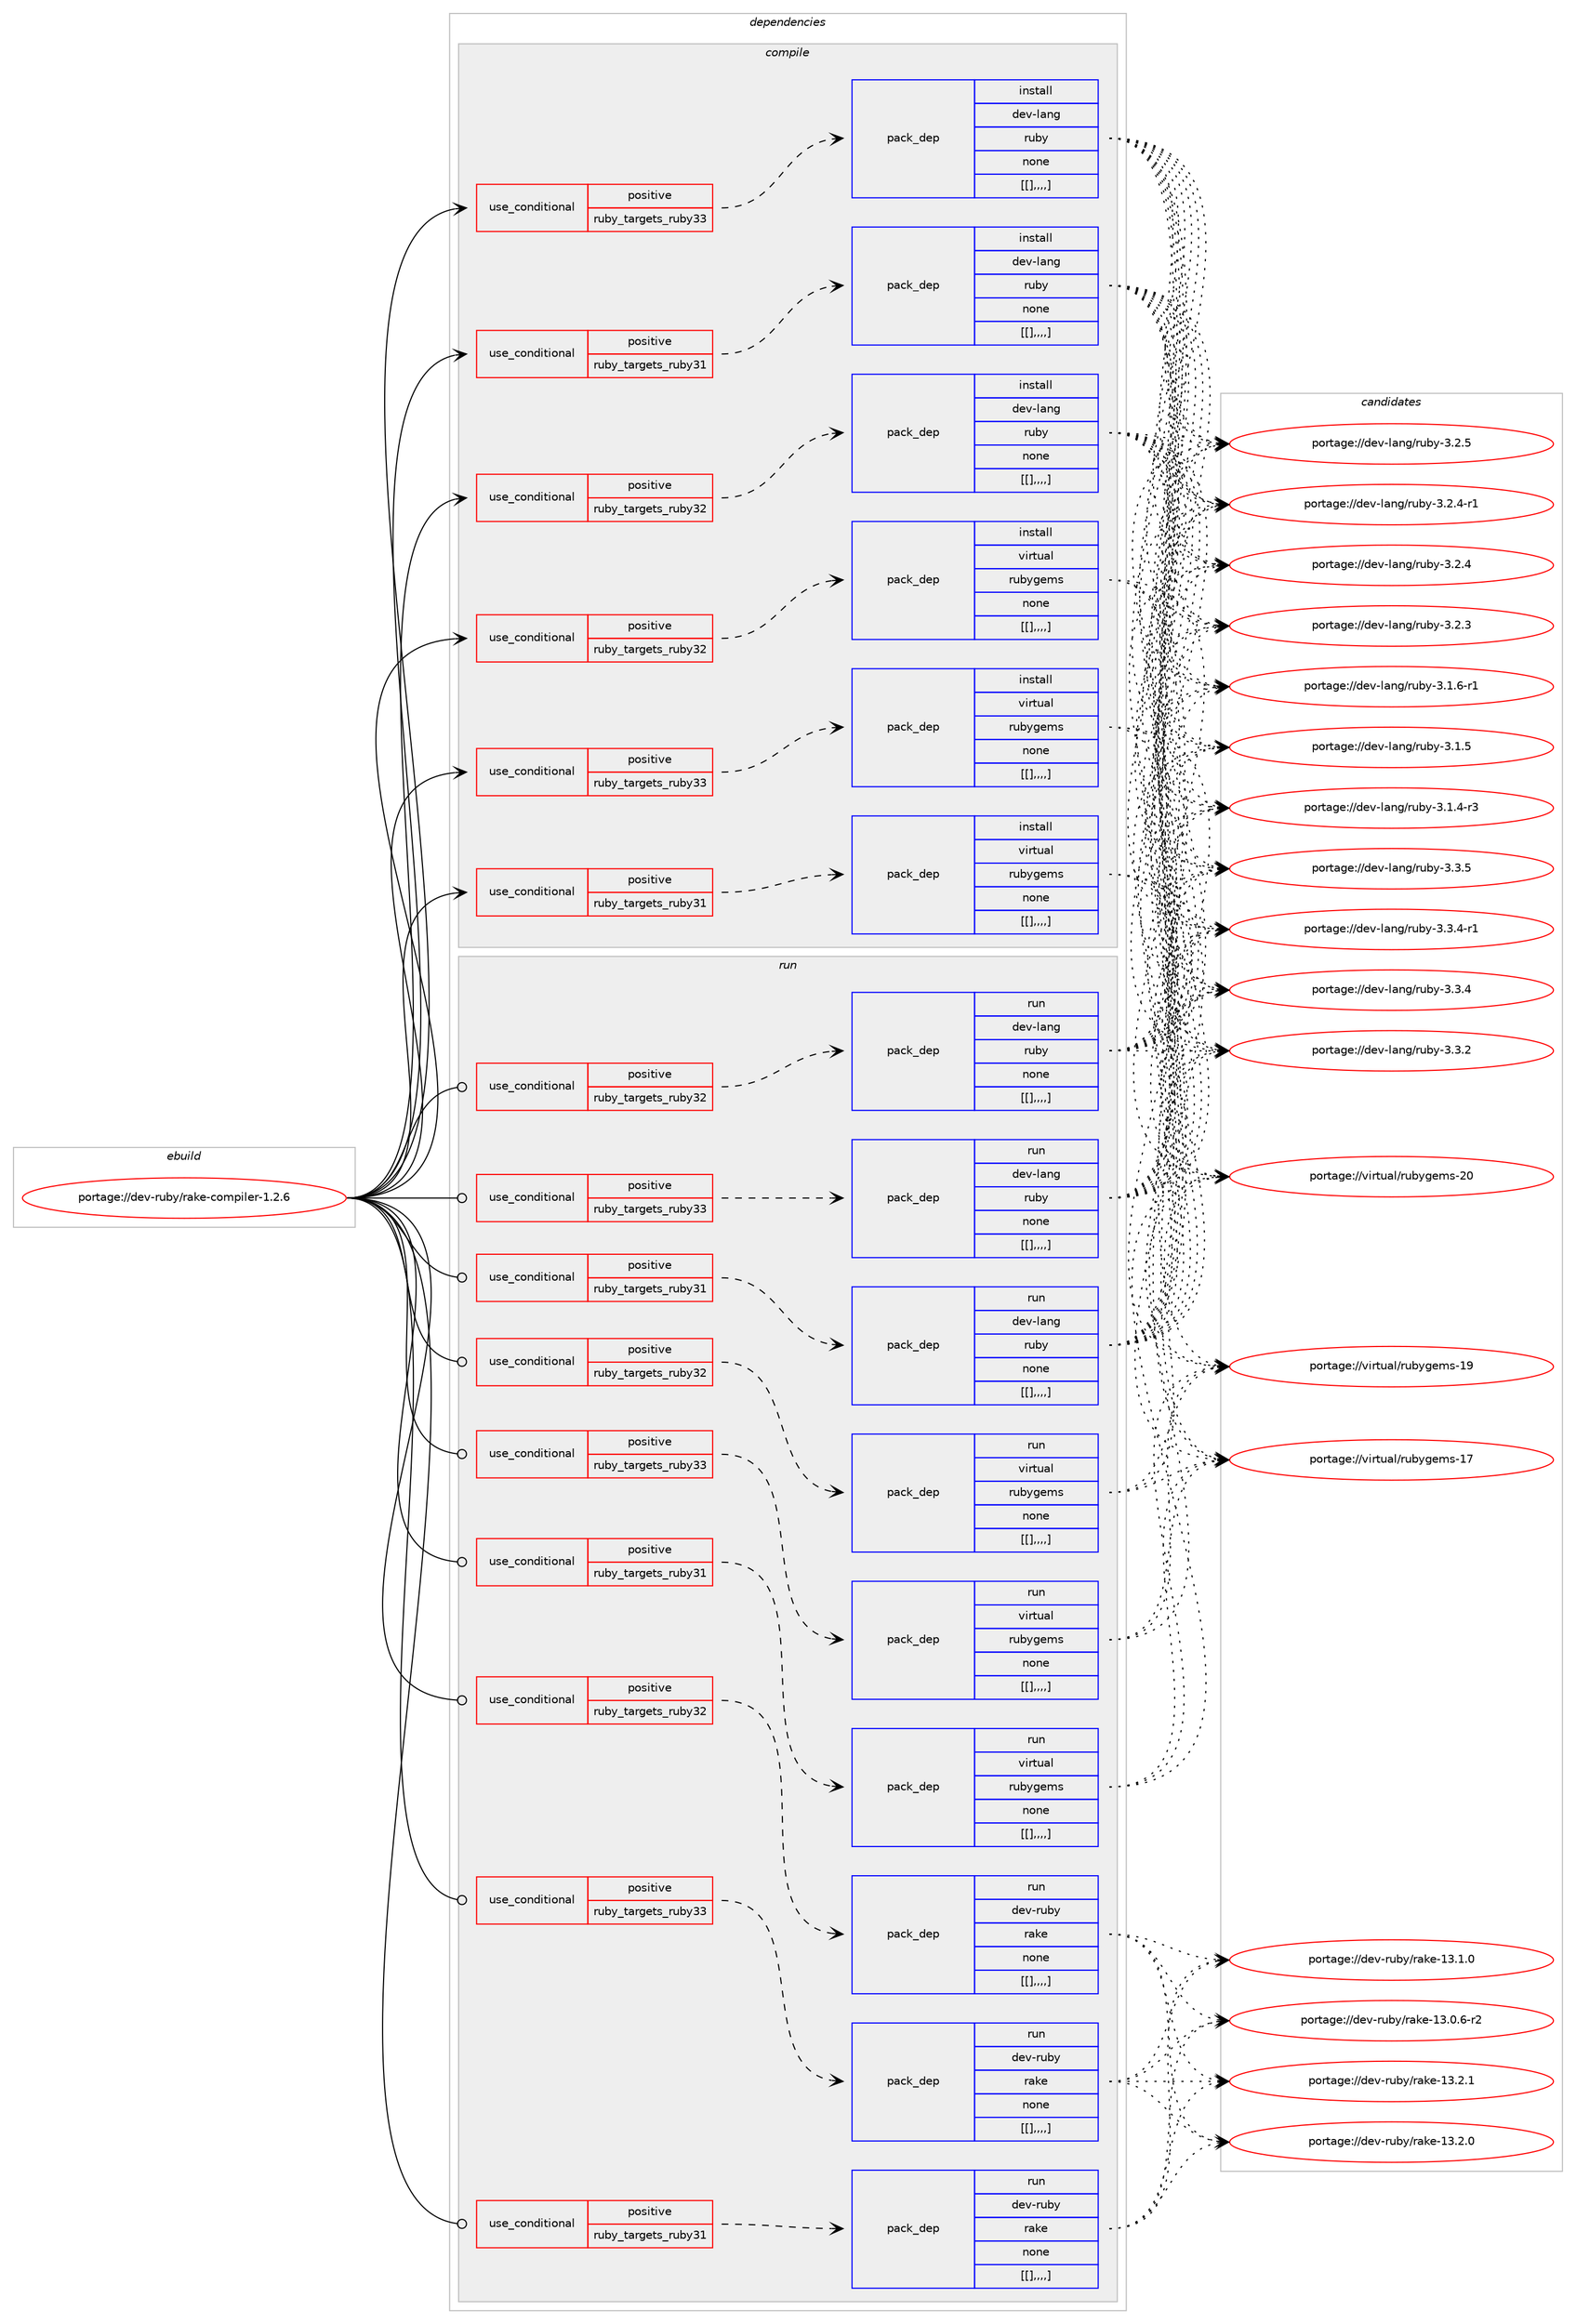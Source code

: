digraph prolog {

# *************
# Graph options
# *************

newrank=true;
concentrate=true;
compound=true;
graph [rankdir=LR,fontname=Helvetica,fontsize=10,ranksep=1.5];#, ranksep=2.5, nodesep=0.2];
edge  [arrowhead=vee];
node  [fontname=Helvetica,fontsize=10];

# **********
# The ebuild
# **********

subgraph cluster_leftcol {
color=gray;
label=<<i>ebuild</i>>;
id [label="portage://dev-ruby/rake-compiler-1.2.6", color=red, width=4, href="../dev-ruby/rake-compiler-1.2.6.svg"];
}

# ****************
# The dependencies
# ****************

subgraph cluster_midcol {
color=gray;
label=<<i>dependencies</i>>;
subgraph cluster_compile {
fillcolor="#eeeeee";
style=filled;
label=<<i>compile</i>>;
subgraph cond55195 {
dependency200147 [label=<<TABLE BORDER="0" CELLBORDER="1" CELLSPACING="0" CELLPADDING="4"><TR><TD ROWSPAN="3" CELLPADDING="10">use_conditional</TD></TR><TR><TD>positive</TD></TR><TR><TD>ruby_targets_ruby31</TD></TR></TABLE>>, shape=none, color=red];
subgraph pack143607 {
dependency200148 [label=<<TABLE BORDER="0" CELLBORDER="1" CELLSPACING="0" CELLPADDING="4" WIDTH="220"><TR><TD ROWSPAN="6" CELLPADDING="30">pack_dep</TD></TR><TR><TD WIDTH="110">install</TD></TR><TR><TD>dev-lang</TD></TR><TR><TD>ruby</TD></TR><TR><TD>none</TD></TR><TR><TD>[[],,,,]</TD></TR></TABLE>>, shape=none, color=blue];
}
dependency200147:e -> dependency200148:w [weight=20,style="dashed",arrowhead="vee"];
}
id:e -> dependency200147:w [weight=20,style="solid",arrowhead="vee"];
subgraph cond55196 {
dependency200149 [label=<<TABLE BORDER="0" CELLBORDER="1" CELLSPACING="0" CELLPADDING="4"><TR><TD ROWSPAN="3" CELLPADDING="10">use_conditional</TD></TR><TR><TD>positive</TD></TR><TR><TD>ruby_targets_ruby31</TD></TR></TABLE>>, shape=none, color=red];
subgraph pack143608 {
dependency200150 [label=<<TABLE BORDER="0" CELLBORDER="1" CELLSPACING="0" CELLPADDING="4" WIDTH="220"><TR><TD ROWSPAN="6" CELLPADDING="30">pack_dep</TD></TR><TR><TD WIDTH="110">install</TD></TR><TR><TD>virtual</TD></TR><TR><TD>rubygems</TD></TR><TR><TD>none</TD></TR><TR><TD>[[],,,,]</TD></TR></TABLE>>, shape=none, color=blue];
}
dependency200149:e -> dependency200150:w [weight=20,style="dashed",arrowhead="vee"];
}
id:e -> dependency200149:w [weight=20,style="solid",arrowhead="vee"];
subgraph cond55197 {
dependency200151 [label=<<TABLE BORDER="0" CELLBORDER="1" CELLSPACING="0" CELLPADDING="4"><TR><TD ROWSPAN="3" CELLPADDING="10">use_conditional</TD></TR><TR><TD>positive</TD></TR><TR><TD>ruby_targets_ruby32</TD></TR></TABLE>>, shape=none, color=red];
subgraph pack143609 {
dependency200152 [label=<<TABLE BORDER="0" CELLBORDER="1" CELLSPACING="0" CELLPADDING="4" WIDTH="220"><TR><TD ROWSPAN="6" CELLPADDING="30">pack_dep</TD></TR><TR><TD WIDTH="110">install</TD></TR><TR><TD>dev-lang</TD></TR><TR><TD>ruby</TD></TR><TR><TD>none</TD></TR><TR><TD>[[],,,,]</TD></TR></TABLE>>, shape=none, color=blue];
}
dependency200151:e -> dependency200152:w [weight=20,style="dashed",arrowhead="vee"];
}
id:e -> dependency200151:w [weight=20,style="solid",arrowhead="vee"];
subgraph cond55198 {
dependency200153 [label=<<TABLE BORDER="0" CELLBORDER="1" CELLSPACING="0" CELLPADDING="4"><TR><TD ROWSPAN="3" CELLPADDING="10">use_conditional</TD></TR><TR><TD>positive</TD></TR><TR><TD>ruby_targets_ruby32</TD></TR></TABLE>>, shape=none, color=red];
subgraph pack143610 {
dependency200154 [label=<<TABLE BORDER="0" CELLBORDER="1" CELLSPACING="0" CELLPADDING="4" WIDTH="220"><TR><TD ROWSPAN="6" CELLPADDING="30">pack_dep</TD></TR><TR><TD WIDTH="110">install</TD></TR><TR><TD>virtual</TD></TR><TR><TD>rubygems</TD></TR><TR><TD>none</TD></TR><TR><TD>[[],,,,]</TD></TR></TABLE>>, shape=none, color=blue];
}
dependency200153:e -> dependency200154:w [weight=20,style="dashed",arrowhead="vee"];
}
id:e -> dependency200153:w [weight=20,style="solid",arrowhead="vee"];
subgraph cond55199 {
dependency200155 [label=<<TABLE BORDER="0" CELLBORDER="1" CELLSPACING="0" CELLPADDING="4"><TR><TD ROWSPAN="3" CELLPADDING="10">use_conditional</TD></TR><TR><TD>positive</TD></TR><TR><TD>ruby_targets_ruby33</TD></TR></TABLE>>, shape=none, color=red];
subgraph pack143611 {
dependency200156 [label=<<TABLE BORDER="0" CELLBORDER="1" CELLSPACING="0" CELLPADDING="4" WIDTH="220"><TR><TD ROWSPAN="6" CELLPADDING="30">pack_dep</TD></TR><TR><TD WIDTH="110">install</TD></TR><TR><TD>dev-lang</TD></TR><TR><TD>ruby</TD></TR><TR><TD>none</TD></TR><TR><TD>[[],,,,]</TD></TR></TABLE>>, shape=none, color=blue];
}
dependency200155:e -> dependency200156:w [weight=20,style="dashed",arrowhead="vee"];
}
id:e -> dependency200155:w [weight=20,style="solid",arrowhead="vee"];
subgraph cond55200 {
dependency200157 [label=<<TABLE BORDER="0" CELLBORDER="1" CELLSPACING="0" CELLPADDING="4"><TR><TD ROWSPAN="3" CELLPADDING="10">use_conditional</TD></TR><TR><TD>positive</TD></TR><TR><TD>ruby_targets_ruby33</TD></TR></TABLE>>, shape=none, color=red];
subgraph pack143612 {
dependency200158 [label=<<TABLE BORDER="0" CELLBORDER="1" CELLSPACING="0" CELLPADDING="4" WIDTH="220"><TR><TD ROWSPAN="6" CELLPADDING="30">pack_dep</TD></TR><TR><TD WIDTH="110">install</TD></TR><TR><TD>virtual</TD></TR><TR><TD>rubygems</TD></TR><TR><TD>none</TD></TR><TR><TD>[[],,,,]</TD></TR></TABLE>>, shape=none, color=blue];
}
dependency200157:e -> dependency200158:w [weight=20,style="dashed",arrowhead="vee"];
}
id:e -> dependency200157:w [weight=20,style="solid",arrowhead="vee"];
}
subgraph cluster_compileandrun {
fillcolor="#eeeeee";
style=filled;
label=<<i>compile and run</i>>;
}
subgraph cluster_run {
fillcolor="#eeeeee";
style=filled;
label=<<i>run</i>>;
subgraph cond55201 {
dependency200159 [label=<<TABLE BORDER="0" CELLBORDER="1" CELLSPACING="0" CELLPADDING="4"><TR><TD ROWSPAN="3" CELLPADDING="10">use_conditional</TD></TR><TR><TD>positive</TD></TR><TR><TD>ruby_targets_ruby31</TD></TR></TABLE>>, shape=none, color=red];
subgraph pack143613 {
dependency200160 [label=<<TABLE BORDER="0" CELLBORDER="1" CELLSPACING="0" CELLPADDING="4" WIDTH="220"><TR><TD ROWSPAN="6" CELLPADDING="30">pack_dep</TD></TR><TR><TD WIDTH="110">run</TD></TR><TR><TD>dev-lang</TD></TR><TR><TD>ruby</TD></TR><TR><TD>none</TD></TR><TR><TD>[[],,,,]</TD></TR></TABLE>>, shape=none, color=blue];
}
dependency200159:e -> dependency200160:w [weight=20,style="dashed",arrowhead="vee"];
}
id:e -> dependency200159:w [weight=20,style="solid",arrowhead="odot"];
subgraph cond55202 {
dependency200161 [label=<<TABLE BORDER="0" CELLBORDER="1" CELLSPACING="0" CELLPADDING="4"><TR><TD ROWSPAN="3" CELLPADDING="10">use_conditional</TD></TR><TR><TD>positive</TD></TR><TR><TD>ruby_targets_ruby31</TD></TR></TABLE>>, shape=none, color=red];
subgraph pack143614 {
dependency200162 [label=<<TABLE BORDER="0" CELLBORDER="1" CELLSPACING="0" CELLPADDING="4" WIDTH="220"><TR><TD ROWSPAN="6" CELLPADDING="30">pack_dep</TD></TR><TR><TD WIDTH="110">run</TD></TR><TR><TD>dev-ruby</TD></TR><TR><TD>rake</TD></TR><TR><TD>none</TD></TR><TR><TD>[[],,,,]</TD></TR></TABLE>>, shape=none, color=blue];
}
dependency200161:e -> dependency200162:w [weight=20,style="dashed",arrowhead="vee"];
}
id:e -> dependency200161:w [weight=20,style="solid",arrowhead="odot"];
subgraph cond55203 {
dependency200163 [label=<<TABLE BORDER="0" CELLBORDER="1" CELLSPACING="0" CELLPADDING="4"><TR><TD ROWSPAN="3" CELLPADDING="10">use_conditional</TD></TR><TR><TD>positive</TD></TR><TR><TD>ruby_targets_ruby31</TD></TR></TABLE>>, shape=none, color=red];
subgraph pack143615 {
dependency200164 [label=<<TABLE BORDER="0" CELLBORDER="1" CELLSPACING="0" CELLPADDING="4" WIDTH="220"><TR><TD ROWSPAN="6" CELLPADDING="30">pack_dep</TD></TR><TR><TD WIDTH="110">run</TD></TR><TR><TD>virtual</TD></TR><TR><TD>rubygems</TD></TR><TR><TD>none</TD></TR><TR><TD>[[],,,,]</TD></TR></TABLE>>, shape=none, color=blue];
}
dependency200163:e -> dependency200164:w [weight=20,style="dashed",arrowhead="vee"];
}
id:e -> dependency200163:w [weight=20,style="solid",arrowhead="odot"];
subgraph cond55204 {
dependency200165 [label=<<TABLE BORDER="0" CELLBORDER="1" CELLSPACING="0" CELLPADDING="4"><TR><TD ROWSPAN="3" CELLPADDING="10">use_conditional</TD></TR><TR><TD>positive</TD></TR><TR><TD>ruby_targets_ruby32</TD></TR></TABLE>>, shape=none, color=red];
subgraph pack143616 {
dependency200166 [label=<<TABLE BORDER="0" CELLBORDER="1" CELLSPACING="0" CELLPADDING="4" WIDTH="220"><TR><TD ROWSPAN="6" CELLPADDING="30">pack_dep</TD></TR><TR><TD WIDTH="110">run</TD></TR><TR><TD>dev-lang</TD></TR><TR><TD>ruby</TD></TR><TR><TD>none</TD></TR><TR><TD>[[],,,,]</TD></TR></TABLE>>, shape=none, color=blue];
}
dependency200165:e -> dependency200166:w [weight=20,style="dashed",arrowhead="vee"];
}
id:e -> dependency200165:w [weight=20,style="solid",arrowhead="odot"];
subgraph cond55205 {
dependency200167 [label=<<TABLE BORDER="0" CELLBORDER="1" CELLSPACING="0" CELLPADDING="4"><TR><TD ROWSPAN="3" CELLPADDING="10">use_conditional</TD></TR><TR><TD>positive</TD></TR><TR><TD>ruby_targets_ruby32</TD></TR></TABLE>>, shape=none, color=red];
subgraph pack143617 {
dependency200168 [label=<<TABLE BORDER="0" CELLBORDER="1" CELLSPACING="0" CELLPADDING="4" WIDTH="220"><TR><TD ROWSPAN="6" CELLPADDING="30">pack_dep</TD></TR><TR><TD WIDTH="110">run</TD></TR><TR><TD>dev-ruby</TD></TR><TR><TD>rake</TD></TR><TR><TD>none</TD></TR><TR><TD>[[],,,,]</TD></TR></TABLE>>, shape=none, color=blue];
}
dependency200167:e -> dependency200168:w [weight=20,style="dashed",arrowhead="vee"];
}
id:e -> dependency200167:w [weight=20,style="solid",arrowhead="odot"];
subgraph cond55206 {
dependency200169 [label=<<TABLE BORDER="0" CELLBORDER="1" CELLSPACING="0" CELLPADDING="4"><TR><TD ROWSPAN="3" CELLPADDING="10">use_conditional</TD></TR><TR><TD>positive</TD></TR><TR><TD>ruby_targets_ruby32</TD></TR></TABLE>>, shape=none, color=red];
subgraph pack143618 {
dependency200170 [label=<<TABLE BORDER="0" CELLBORDER="1" CELLSPACING="0" CELLPADDING="4" WIDTH="220"><TR><TD ROWSPAN="6" CELLPADDING="30">pack_dep</TD></TR><TR><TD WIDTH="110">run</TD></TR><TR><TD>virtual</TD></TR><TR><TD>rubygems</TD></TR><TR><TD>none</TD></TR><TR><TD>[[],,,,]</TD></TR></TABLE>>, shape=none, color=blue];
}
dependency200169:e -> dependency200170:w [weight=20,style="dashed",arrowhead="vee"];
}
id:e -> dependency200169:w [weight=20,style="solid",arrowhead="odot"];
subgraph cond55207 {
dependency200171 [label=<<TABLE BORDER="0" CELLBORDER="1" CELLSPACING="0" CELLPADDING="4"><TR><TD ROWSPAN="3" CELLPADDING="10">use_conditional</TD></TR><TR><TD>positive</TD></TR><TR><TD>ruby_targets_ruby33</TD></TR></TABLE>>, shape=none, color=red];
subgraph pack143619 {
dependency200172 [label=<<TABLE BORDER="0" CELLBORDER="1" CELLSPACING="0" CELLPADDING="4" WIDTH="220"><TR><TD ROWSPAN="6" CELLPADDING="30">pack_dep</TD></TR><TR><TD WIDTH="110">run</TD></TR><TR><TD>dev-lang</TD></TR><TR><TD>ruby</TD></TR><TR><TD>none</TD></TR><TR><TD>[[],,,,]</TD></TR></TABLE>>, shape=none, color=blue];
}
dependency200171:e -> dependency200172:w [weight=20,style="dashed",arrowhead="vee"];
}
id:e -> dependency200171:w [weight=20,style="solid",arrowhead="odot"];
subgraph cond55208 {
dependency200173 [label=<<TABLE BORDER="0" CELLBORDER="1" CELLSPACING="0" CELLPADDING="4"><TR><TD ROWSPAN="3" CELLPADDING="10">use_conditional</TD></TR><TR><TD>positive</TD></TR><TR><TD>ruby_targets_ruby33</TD></TR></TABLE>>, shape=none, color=red];
subgraph pack143620 {
dependency200174 [label=<<TABLE BORDER="0" CELLBORDER="1" CELLSPACING="0" CELLPADDING="4" WIDTH="220"><TR><TD ROWSPAN="6" CELLPADDING="30">pack_dep</TD></TR><TR><TD WIDTH="110">run</TD></TR><TR><TD>dev-ruby</TD></TR><TR><TD>rake</TD></TR><TR><TD>none</TD></TR><TR><TD>[[],,,,]</TD></TR></TABLE>>, shape=none, color=blue];
}
dependency200173:e -> dependency200174:w [weight=20,style="dashed",arrowhead="vee"];
}
id:e -> dependency200173:w [weight=20,style="solid",arrowhead="odot"];
subgraph cond55209 {
dependency200175 [label=<<TABLE BORDER="0" CELLBORDER="1" CELLSPACING="0" CELLPADDING="4"><TR><TD ROWSPAN="3" CELLPADDING="10">use_conditional</TD></TR><TR><TD>positive</TD></TR><TR><TD>ruby_targets_ruby33</TD></TR></TABLE>>, shape=none, color=red];
subgraph pack143621 {
dependency200176 [label=<<TABLE BORDER="0" CELLBORDER="1" CELLSPACING="0" CELLPADDING="4" WIDTH="220"><TR><TD ROWSPAN="6" CELLPADDING="30">pack_dep</TD></TR><TR><TD WIDTH="110">run</TD></TR><TR><TD>virtual</TD></TR><TR><TD>rubygems</TD></TR><TR><TD>none</TD></TR><TR><TD>[[],,,,]</TD></TR></TABLE>>, shape=none, color=blue];
}
dependency200175:e -> dependency200176:w [weight=20,style="dashed",arrowhead="vee"];
}
id:e -> dependency200175:w [weight=20,style="solid",arrowhead="odot"];
}
}

# **************
# The candidates
# **************

subgraph cluster_choices {
rank=same;
color=gray;
label=<<i>candidates</i>>;

subgraph choice143607 {
color=black;
nodesep=1;
choice10010111845108971101034711411798121455146514653 [label="portage://dev-lang/ruby-3.3.5", color=red, width=4,href="../dev-lang/ruby-3.3.5.svg"];
choice100101118451089711010347114117981214551465146524511449 [label="portage://dev-lang/ruby-3.3.4-r1", color=red, width=4,href="../dev-lang/ruby-3.3.4-r1.svg"];
choice10010111845108971101034711411798121455146514652 [label="portage://dev-lang/ruby-3.3.4", color=red, width=4,href="../dev-lang/ruby-3.3.4.svg"];
choice10010111845108971101034711411798121455146514650 [label="portage://dev-lang/ruby-3.3.2", color=red, width=4,href="../dev-lang/ruby-3.3.2.svg"];
choice10010111845108971101034711411798121455146504653 [label="portage://dev-lang/ruby-3.2.5", color=red, width=4,href="../dev-lang/ruby-3.2.5.svg"];
choice100101118451089711010347114117981214551465046524511449 [label="portage://dev-lang/ruby-3.2.4-r1", color=red, width=4,href="../dev-lang/ruby-3.2.4-r1.svg"];
choice10010111845108971101034711411798121455146504652 [label="portage://dev-lang/ruby-3.2.4", color=red, width=4,href="../dev-lang/ruby-3.2.4.svg"];
choice10010111845108971101034711411798121455146504651 [label="portage://dev-lang/ruby-3.2.3", color=red, width=4,href="../dev-lang/ruby-3.2.3.svg"];
choice100101118451089711010347114117981214551464946544511449 [label="portage://dev-lang/ruby-3.1.6-r1", color=red, width=4,href="../dev-lang/ruby-3.1.6-r1.svg"];
choice10010111845108971101034711411798121455146494653 [label="portage://dev-lang/ruby-3.1.5", color=red, width=4,href="../dev-lang/ruby-3.1.5.svg"];
choice100101118451089711010347114117981214551464946524511451 [label="portage://dev-lang/ruby-3.1.4-r3", color=red, width=4,href="../dev-lang/ruby-3.1.4-r3.svg"];
dependency200148:e -> choice10010111845108971101034711411798121455146514653:w [style=dotted,weight="100"];
dependency200148:e -> choice100101118451089711010347114117981214551465146524511449:w [style=dotted,weight="100"];
dependency200148:e -> choice10010111845108971101034711411798121455146514652:w [style=dotted,weight="100"];
dependency200148:e -> choice10010111845108971101034711411798121455146514650:w [style=dotted,weight="100"];
dependency200148:e -> choice10010111845108971101034711411798121455146504653:w [style=dotted,weight="100"];
dependency200148:e -> choice100101118451089711010347114117981214551465046524511449:w [style=dotted,weight="100"];
dependency200148:e -> choice10010111845108971101034711411798121455146504652:w [style=dotted,weight="100"];
dependency200148:e -> choice10010111845108971101034711411798121455146504651:w [style=dotted,weight="100"];
dependency200148:e -> choice100101118451089711010347114117981214551464946544511449:w [style=dotted,weight="100"];
dependency200148:e -> choice10010111845108971101034711411798121455146494653:w [style=dotted,weight="100"];
dependency200148:e -> choice100101118451089711010347114117981214551464946524511451:w [style=dotted,weight="100"];
}
subgraph choice143608 {
color=black;
nodesep=1;
choice118105114116117971084711411798121103101109115455048 [label="portage://virtual/rubygems-20", color=red, width=4,href="../virtual/rubygems-20.svg"];
choice118105114116117971084711411798121103101109115454957 [label="portage://virtual/rubygems-19", color=red, width=4,href="../virtual/rubygems-19.svg"];
choice118105114116117971084711411798121103101109115454955 [label="portage://virtual/rubygems-17", color=red, width=4,href="../virtual/rubygems-17.svg"];
dependency200150:e -> choice118105114116117971084711411798121103101109115455048:w [style=dotted,weight="100"];
dependency200150:e -> choice118105114116117971084711411798121103101109115454957:w [style=dotted,weight="100"];
dependency200150:e -> choice118105114116117971084711411798121103101109115454955:w [style=dotted,weight="100"];
}
subgraph choice143609 {
color=black;
nodesep=1;
choice10010111845108971101034711411798121455146514653 [label="portage://dev-lang/ruby-3.3.5", color=red, width=4,href="../dev-lang/ruby-3.3.5.svg"];
choice100101118451089711010347114117981214551465146524511449 [label="portage://dev-lang/ruby-3.3.4-r1", color=red, width=4,href="../dev-lang/ruby-3.3.4-r1.svg"];
choice10010111845108971101034711411798121455146514652 [label="portage://dev-lang/ruby-3.3.4", color=red, width=4,href="../dev-lang/ruby-3.3.4.svg"];
choice10010111845108971101034711411798121455146514650 [label="portage://dev-lang/ruby-3.3.2", color=red, width=4,href="../dev-lang/ruby-3.3.2.svg"];
choice10010111845108971101034711411798121455146504653 [label="portage://dev-lang/ruby-3.2.5", color=red, width=4,href="../dev-lang/ruby-3.2.5.svg"];
choice100101118451089711010347114117981214551465046524511449 [label="portage://dev-lang/ruby-3.2.4-r1", color=red, width=4,href="../dev-lang/ruby-3.2.4-r1.svg"];
choice10010111845108971101034711411798121455146504652 [label="portage://dev-lang/ruby-3.2.4", color=red, width=4,href="../dev-lang/ruby-3.2.4.svg"];
choice10010111845108971101034711411798121455146504651 [label="portage://dev-lang/ruby-3.2.3", color=red, width=4,href="../dev-lang/ruby-3.2.3.svg"];
choice100101118451089711010347114117981214551464946544511449 [label="portage://dev-lang/ruby-3.1.6-r1", color=red, width=4,href="../dev-lang/ruby-3.1.6-r1.svg"];
choice10010111845108971101034711411798121455146494653 [label="portage://dev-lang/ruby-3.1.5", color=red, width=4,href="../dev-lang/ruby-3.1.5.svg"];
choice100101118451089711010347114117981214551464946524511451 [label="portage://dev-lang/ruby-3.1.4-r3", color=red, width=4,href="../dev-lang/ruby-3.1.4-r3.svg"];
dependency200152:e -> choice10010111845108971101034711411798121455146514653:w [style=dotted,weight="100"];
dependency200152:e -> choice100101118451089711010347114117981214551465146524511449:w [style=dotted,weight="100"];
dependency200152:e -> choice10010111845108971101034711411798121455146514652:w [style=dotted,weight="100"];
dependency200152:e -> choice10010111845108971101034711411798121455146514650:w [style=dotted,weight="100"];
dependency200152:e -> choice10010111845108971101034711411798121455146504653:w [style=dotted,weight="100"];
dependency200152:e -> choice100101118451089711010347114117981214551465046524511449:w [style=dotted,weight="100"];
dependency200152:e -> choice10010111845108971101034711411798121455146504652:w [style=dotted,weight="100"];
dependency200152:e -> choice10010111845108971101034711411798121455146504651:w [style=dotted,weight="100"];
dependency200152:e -> choice100101118451089711010347114117981214551464946544511449:w [style=dotted,weight="100"];
dependency200152:e -> choice10010111845108971101034711411798121455146494653:w [style=dotted,weight="100"];
dependency200152:e -> choice100101118451089711010347114117981214551464946524511451:w [style=dotted,weight="100"];
}
subgraph choice143610 {
color=black;
nodesep=1;
choice118105114116117971084711411798121103101109115455048 [label="portage://virtual/rubygems-20", color=red, width=4,href="../virtual/rubygems-20.svg"];
choice118105114116117971084711411798121103101109115454957 [label="portage://virtual/rubygems-19", color=red, width=4,href="../virtual/rubygems-19.svg"];
choice118105114116117971084711411798121103101109115454955 [label="portage://virtual/rubygems-17", color=red, width=4,href="../virtual/rubygems-17.svg"];
dependency200154:e -> choice118105114116117971084711411798121103101109115455048:w [style=dotted,weight="100"];
dependency200154:e -> choice118105114116117971084711411798121103101109115454957:w [style=dotted,weight="100"];
dependency200154:e -> choice118105114116117971084711411798121103101109115454955:w [style=dotted,weight="100"];
}
subgraph choice143611 {
color=black;
nodesep=1;
choice10010111845108971101034711411798121455146514653 [label="portage://dev-lang/ruby-3.3.5", color=red, width=4,href="../dev-lang/ruby-3.3.5.svg"];
choice100101118451089711010347114117981214551465146524511449 [label="portage://dev-lang/ruby-3.3.4-r1", color=red, width=4,href="../dev-lang/ruby-3.3.4-r1.svg"];
choice10010111845108971101034711411798121455146514652 [label="portage://dev-lang/ruby-3.3.4", color=red, width=4,href="../dev-lang/ruby-3.3.4.svg"];
choice10010111845108971101034711411798121455146514650 [label="portage://dev-lang/ruby-3.3.2", color=red, width=4,href="../dev-lang/ruby-3.3.2.svg"];
choice10010111845108971101034711411798121455146504653 [label="portage://dev-lang/ruby-3.2.5", color=red, width=4,href="../dev-lang/ruby-3.2.5.svg"];
choice100101118451089711010347114117981214551465046524511449 [label="portage://dev-lang/ruby-3.2.4-r1", color=red, width=4,href="../dev-lang/ruby-3.2.4-r1.svg"];
choice10010111845108971101034711411798121455146504652 [label="portage://dev-lang/ruby-3.2.4", color=red, width=4,href="../dev-lang/ruby-3.2.4.svg"];
choice10010111845108971101034711411798121455146504651 [label="portage://dev-lang/ruby-3.2.3", color=red, width=4,href="../dev-lang/ruby-3.2.3.svg"];
choice100101118451089711010347114117981214551464946544511449 [label="portage://dev-lang/ruby-3.1.6-r1", color=red, width=4,href="../dev-lang/ruby-3.1.6-r1.svg"];
choice10010111845108971101034711411798121455146494653 [label="portage://dev-lang/ruby-3.1.5", color=red, width=4,href="../dev-lang/ruby-3.1.5.svg"];
choice100101118451089711010347114117981214551464946524511451 [label="portage://dev-lang/ruby-3.1.4-r3", color=red, width=4,href="../dev-lang/ruby-3.1.4-r3.svg"];
dependency200156:e -> choice10010111845108971101034711411798121455146514653:w [style=dotted,weight="100"];
dependency200156:e -> choice100101118451089711010347114117981214551465146524511449:w [style=dotted,weight="100"];
dependency200156:e -> choice10010111845108971101034711411798121455146514652:w [style=dotted,weight="100"];
dependency200156:e -> choice10010111845108971101034711411798121455146514650:w [style=dotted,weight="100"];
dependency200156:e -> choice10010111845108971101034711411798121455146504653:w [style=dotted,weight="100"];
dependency200156:e -> choice100101118451089711010347114117981214551465046524511449:w [style=dotted,weight="100"];
dependency200156:e -> choice10010111845108971101034711411798121455146504652:w [style=dotted,weight="100"];
dependency200156:e -> choice10010111845108971101034711411798121455146504651:w [style=dotted,weight="100"];
dependency200156:e -> choice100101118451089711010347114117981214551464946544511449:w [style=dotted,weight="100"];
dependency200156:e -> choice10010111845108971101034711411798121455146494653:w [style=dotted,weight="100"];
dependency200156:e -> choice100101118451089711010347114117981214551464946524511451:w [style=dotted,weight="100"];
}
subgraph choice143612 {
color=black;
nodesep=1;
choice118105114116117971084711411798121103101109115455048 [label="portage://virtual/rubygems-20", color=red, width=4,href="../virtual/rubygems-20.svg"];
choice118105114116117971084711411798121103101109115454957 [label="portage://virtual/rubygems-19", color=red, width=4,href="../virtual/rubygems-19.svg"];
choice118105114116117971084711411798121103101109115454955 [label="portage://virtual/rubygems-17", color=red, width=4,href="../virtual/rubygems-17.svg"];
dependency200158:e -> choice118105114116117971084711411798121103101109115455048:w [style=dotted,weight="100"];
dependency200158:e -> choice118105114116117971084711411798121103101109115454957:w [style=dotted,weight="100"];
dependency200158:e -> choice118105114116117971084711411798121103101109115454955:w [style=dotted,weight="100"];
}
subgraph choice143613 {
color=black;
nodesep=1;
choice10010111845108971101034711411798121455146514653 [label="portage://dev-lang/ruby-3.3.5", color=red, width=4,href="../dev-lang/ruby-3.3.5.svg"];
choice100101118451089711010347114117981214551465146524511449 [label="portage://dev-lang/ruby-3.3.4-r1", color=red, width=4,href="../dev-lang/ruby-3.3.4-r1.svg"];
choice10010111845108971101034711411798121455146514652 [label="portage://dev-lang/ruby-3.3.4", color=red, width=4,href="../dev-lang/ruby-3.3.4.svg"];
choice10010111845108971101034711411798121455146514650 [label="portage://dev-lang/ruby-3.3.2", color=red, width=4,href="../dev-lang/ruby-3.3.2.svg"];
choice10010111845108971101034711411798121455146504653 [label="portage://dev-lang/ruby-3.2.5", color=red, width=4,href="../dev-lang/ruby-3.2.5.svg"];
choice100101118451089711010347114117981214551465046524511449 [label="portage://dev-lang/ruby-3.2.4-r1", color=red, width=4,href="../dev-lang/ruby-3.2.4-r1.svg"];
choice10010111845108971101034711411798121455146504652 [label="portage://dev-lang/ruby-3.2.4", color=red, width=4,href="../dev-lang/ruby-3.2.4.svg"];
choice10010111845108971101034711411798121455146504651 [label="portage://dev-lang/ruby-3.2.3", color=red, width=4,href="../dev-lang/ruby-3.2.3.svg"];
choice100101118451089711010347114117981214551464946544511449 [label="portage://dev-lang/ruby-3.1.6-r1", color=red, width=4,href="../dev-lang/ruby-3.1.6-r1.svg"];
choice10010111845108971101034711411798121455146494653 [label="portage://dev-lang/ruby-3.1.5", color=red, width=4,href="../dev-lang/ruby-3.1.5.svg"];
choice100101118451089711010347114117981214551464946524511451 [label="portage://dev-lang/ruby-3.1.4-r3", color=red, width=4,href="../dev-lang/ruby-3.1.4-r3.svg"];
dependency200160:e -> choice10010111845108971101034711411798121455146514653:w [style=dotted,weight="100"];
dependency200160:e -> choice100101118451089711010347114117981214551465146524511449:w [style=dotted,weight="100"];
dependency200160:e -> choice10010111845108971101034711411798121455146514652:w [style=dotted,weight="100"];
dependency200160:e -> choice10010111845108971101034711411798121455146514650:w [style=dotted,weight="100"];
dependency200160:e -> choice10010111845108971101034711411798121455146504653:w [style=dotted,weight="100"];
dependency200160:e -> choice100101118451089711010347114117981214551465046524511449:w [style=dotted,weight="100"];
dependency200160:e -> choice10010111845108971101034711411798121455146504652:w [style=dotted,weight="100"];
dependency200160:e -> choice10010111845108971101034711411798121455146504651:w [style=dotted,weight="100"];
dependency200160:e -> choice100101118451089711010347114117981214551464946544511449:w [style=dotted,weight="100"];
dependency200160:e -> choice10010111845108971101034711411798121455146494653:w [style=dotted,weight="100"];
dependency200160:e -> choice100101118451089711010347114117981214551464946524511451:w [style=dotted,weight="100"];
}
subgraph choice143614 {
color=black;
nodesep=1;
choice1001011184511411798121471149710710145495146504649 [label="portage://dev-ruby/rake-13.2.1", color=red, width=4,href="../dev-ruby/rake-13.2.1.svg"];
choice1001011184511411798121471149710710145495146504648 [label="portage://dev-ruby/rake-13.2.0", color=red, width=4,href="../dev-ruby/rake-13.2.0.svg"];
choice1001011184511411798121471149710710145495146494648 [label="portage://dev-ruby/rake-13.1.0", color=red, width=4,href="../dev-ruby/rake-13.1.0.svg"];
choice10010111845114117981214711497107101454951464846544511450 [label="portage://dev-ruby/rake-13.0.6-r2", color=red, width=4,href="../dev-ruby/rake-13.0.6-r2.svg"];
dependency200162:e -> choice1001011184511411798121471149710710145495146504649:w [style=dotted,weight="100"];
dependency200162:e -> choice1001011184511411798121471149710710145495146504648:w [style=dotted,weight="100"];
dependency200162:e -> choice1001011184511411798121471149710710145495146494648:w [style=dotted,weight="100"];
dependency200162:e -> choice10010111845114117981214711497107101454951464846544511450:w [style=dotted,weight="100"];
}
subgraph choice143615 {
color=black;
nodesep=1;
choice118105114116117971084711411798121103101109115455048 [label="portage://virtual/rubygems-20", color=red, width=4,href="../virtual/rubygems-20.svg"];
choice118105114116117971084711411798121103101109115454957 [label="portage://virtual/rubygems-19", color=red, width=4,href="../virtual/rubygems-19.svg"];
choice118105114116117971084711411798121103101109115454955 [label="portage://virtual/rubygems-17", color=red, width=4,href="../virtual/rubygems-17.svg"];
dependency200164:e -> choice118105114116117971084711411798121103101109115455048:w [style=dotted,weight="100"];
dependency200164:e -> choice118105114116117971084711411798121103101109115454957:w [style=dotted,weight="100"];
dependency200164:e -> choice118105114116117971084711411798121103101109115454955:w [style=dotted,weight="100"];
}
subgraph choice143616 {
color=black;
nodesep=1;
choice10010111845108971101034711411798121455146514653 [label="portage://dev-lang/ruby-3.3.5", color=red, width=4,href="../dev-lang/ruby-3.3.5.svg"];
choice100101118451089711010347114117981214551465146524511449 [label="portage://dev-lang/ruby-3.3.4-r1", color=red, width=4,href="../dev-lang/ruby-3.3.4-r1.svg"];
choice10010111845108971101034711411798121455146514652 [label="portage://dev-lang/ruby-3.3.4", color=red, width=4,href="../dev-lang/ruby-3.3.4.svg"];
choice10010111845108971101034711411798121455146514650 [label="portage://dev-lang/ruby-3.3.2", color=red, width=4,href="../dev-lang/ruby-3.3.2.svg"];
choice10010111845108971101034711411798121455146504653 [label="portage://dev-lang/ruby-3.2.5", color=red, width=4,href="../dev-lang/ruby-3.2.5.svg"];
choice100101118451089711010347114117981214551465046524511449 [label="portage://dev-lang/ruby-3.2.4-r1", color=red, width=4,href="../dev-lang/ruby-3.2.4-r1.svg"];
choice10010111845108971101034711411798121455146504652 [label="portage://dev-lang/ruby-3.2.4", color=red, width=4,href="../dev-lang/ruby-3.2.4.svg"];
choice10010111845108971101034711411798121455146504651 [label="portage://dev-lang/ruby-3.2.3", color=red, width=4,href="../dev-lang/ruby-3.2.3.svg"];
choice100101118451089711010347114117981214551464946544511449 [label="portage://dev-lang/ruby-3.1.6-r1", color=red, width=4,href="../dev-lang/ruby-3.1.6-r1.svg"];
choice10010111845108971101034711411798121455146494653 [label="portage://dev-lang/ruby-3.1.5", color=red, width=4,href="../dev-lang/ruby-3.1.5.svg"];
choice100101118451089711010347114117981214551464946524511451 [label="portage://dev-lang/ruby-3.1.4-r3", color=red, width=4,href="../dev-lang/ruby-3.1.4-r3.svg"];
dependency200166:e -> choice10010111845108971101034711411798121455146514653:w [style=dotted,weight="100"];
dependency200166:e -> choice100101118451089711010347114117981214551465146524511449:w [style=dotted,weight="100"];
dependency200166:e -> choice10010111845108971101034711411798121455146514652:w [style=dotted,weight="100"];
dependency200166:e -> choice10010111845108971101034711411798121455146514650:w [style=dotted,weight="100"];
dependency200166:e -> choice10010111845108971101034711411798121455146504653:w [style=dotted,weight="100"];
dependency200166:e -> choice100101118451089711010347114117981214551465046524511449:w [style=dotted,weight="100"];
dependency200166:e -> choice10010111845108971101034711411798121455146504652:w [style=dotted,weight="100"];
dependency200166:e -> choice10010111845108971101034711411798121455146504651:w [style=dotted,weight="100"];
dependency200166:e -> choice100101118451089711010347114117981214551464946544511449:w [style=dotted,weight="100"];
dependency200166:e -> choice10010111845108971101034711411798121455146494653:w [style=dotted,weight="100"];
dependency200166:e -> choice100101118451089711010347114117981214551464946524511451:w [style=dotted,weight="100"];
}
subgraph choice143617 {
color=black;
nodesep=1;
choice1001011184511411798121471149710710145495146504649 [label="portage://dev-ruby/rake-13.2.1", color=red, width=4,href="../dev-ruby/rake-13.2.1.svg"];
choice1001011184511411798121471149710710145495146504648 [label="portage://dev-ruby/rake-13.2.0", color=red, width=4,href="../dev-ruby/rake-13.2.0.svg"];
choice1001011184511411798121471149710710145495146494648 [label="portage://dev-ruby/rake-13.1.0", color=red, width=4,href="../dev-ruby/rake-13.1.0.svg"];
choice10010111845114117981214711497107101454951464846544511450 [label="portage://dev-ruby/rake-13.0.6-r2", color=red, width=4,href="../dev-ruby/rake-13.0.6-r2.svg"];
dependency200168:e -> choice1001011184511411798121471149710710145495146504649:w [style=dotted,weight="100"];
dependency200168:e -> choice1001011184511411798121471149710710145495146504648:w [style=dotted,weight="100"];
dependency200168:e -> choice1001011184511411798121471149710710145495146494648:w [style=dotted,weight="100"];
dependency200168:e -> choice10010111845114117981214711497107101454951464846544511450:w [style=dotted,weight="100"];
}
subgraph choice143618 {
color=black;
nodesep=1;
choice118105114116117971084711411798121103101109115455048 [label="portage://virtual/rubygems-20", color=red, width=4,href="../virtual/rubygems-20.svg"];
choice118105114116117971084711411798121103101109115454957 [label="portage://virtual/rubygems-19", color=red, width=4,href="../virtual/rubygems-19.svg"];
choice118105114116117971084711411798121103101109115454955 [label="portage://virtual/rubygems-17", color=red, width=4,href="../virtual/rubygems-17.svg"];
dependency200170:e -> choice118105114116117971084711411798121103101109115455048:w [style=dotted,weight="100"];
dependency200170:e -> choice118105114116117971084711411798121103101109115454957:w [style=dotted,weight="100"];
dependency200170:e -> choice118105114116117971084711411798121103101109115454955:w [style=dotted,weight="100"];
}
subgraph choice143619 {
color=black;
nodesep=1;
choice10010111845108971101034711411798121455146514653 [label="portage://dev-lang/ruby-3.3.5", color=red, width=4,href="../dev-lang/ruby-3.3.5.svg"];
choice100101118451089711010347114117981214551465146524511449 [label="portage://dev-lang/ruby-3.3.4-r1", color=red, width=4,href="../dev-lang/ruby-3.3.4-r1.svg"];
choice10010111845108971101034711411798121455146514652 [label="portage://dev-lang/ruby-3.3.4", color=red, width=4,href="../dev-lang/ruby-3.3.4.svg"];
choice10010111845108971101034711411798121455146514650 [label="portage://dev-lang/ruby-3.3.2", color=red, width=4,href="../dev-lang/ruby-3.3.2.svg"];
choice10010111845108971101034711411798121455146504653 [label="portage://dev-lang/ruby-3.2.5", color=red, width=4,href="../dev-lang/ruby-3.2.5.svg"];
choice100101118451089711010347114117981214551465046524511449 [label="portage://dev-lang/ruby-3.2.4-r1", color=red, width=4,href="../dev-lang/ruby-3.2.4-r1.svg"];
choice10010111845108971101034711411798121455146504652 [label="portage://dev-lang/ruby-3.2.4", color=red, width=4,href="../dev-lang/ruby-3.2.4.svg"];
choice10010111845108971101034711411798121455146504651 [label="portage://dev-lang/ruby-3.2.3", color=red, width=4,href="../dev-lang/ruby-3.2.3.svg"];
choice100101118451089711010347114117981214551464946544511449 [label="portage://dev-lang/ruby-3.1.6-r1", color=red, width=4,href="../dev-lang/ruby-3.1.6-r1.svg"];
choice10010111845108971101034711411798121455146494653 [label="portage://dev-lang/ruby-3.1.5", color=red, width=4,href="../dev-lang/ruby-3.1.5.svg"];
choice100101118451089711010347114117981214551464946524511451 [label="portage://dev-lang/ruby-3.1.4-r3", color=red, width=4,href="../dev-lang/ruby-3.1.4-r3.svg"];
dependency200172:e -> choice10010111845108971101034711411798121455146514653:w [style=dotted,weight="100"];
dependency200172:e -> choice100101118451089711010347114117981214551465146524511449:w [style=dotted,weight="100"];
dependency200172:e -> choice10010111845108971101034711411798121455146514652:w [style=dotted,weight="100"];
dependency200172:e -> choice10010111845108971101034711411798121455146514650:w [style=dotted,weight="100"];
dependency200172:e -> choice10010111845108971101034711411798121455146504653:w [style=dotted,weight="100"];
dependency200172:e -> choice100101118451089711010347114117981214551465046524511449:w [style=dotted,weight="100"];
dependency200172:e -> choice10010111845108971101034711411798121455146504652:w [style=dotted,weight="100"];
dependency200172:e -> choice10010111845108971101034711411798121455146504651:w [style=dotted,weight="100"];
dependency200172:e -> choice100101118451089711010347114117981214551464946544511449:w [style=dotted,weight="100"];
dependency200172:e -> choice10010111845108971101034711411798121455146494653:w [style=dotted,weight="100"];
dependency200172:e -> choice100101118451089711010347114117981214551464946524511451:w [style=dotted,weight="100"];
}
subgraph choice143620 {
color=black;
nodesep=1;
choice1001011184511411798121471149710710145495146504649 [label="portage://dev-ruby/rake-13.2.1", color=red, width=4,href="../dev-ruby/rake-13.2.1.svg"];
choice1001011184511411798121471149710710145495146504648 [label="portage://dev-ruby/rake-13.2.0", color=red, width=4,href="../dev-ruby/rake-13.2.0.svg"];
choice1001011184511411798121471149710710145495146494648 [label="portage://dev-ruby/rake-13.1.0", color=red, width=4,href="../dev-ruby/rake-13.1.0.svg"];
choice10010111845114117981214711497107101454951464846544511450 [label="portage://dev-ruby/rake-13.0.6-r2", color=red, width=4,href="../dev-ruby/rake-13.0.6-r2.svg"];
dependency200174:e -> choice1001011184511411798121471149710710145495146504649:w [style=dotted,weight="100"];
dependency200174:e -> choice1001011184511411798121471149710710145495146504648:w [style=dotted,weight="100"];
dependency200174:e -> choice1001011184511411798121471149710710145495146494648:w [style=dotted,weight="100"];
dependency200174:e -> choice10010111845114117981214711497107101454951464846544511450:w [style=dotted,weight="100"];
}
subgraph choice143621 {
color=black;
nodesep=1;
choice118105114116117971084711411798121103101109115455048 [label="portage://virtual/rubygems-20", color=red, width=4,href="../virtual/rubygems-20.svg"];
choice118105114116117971084711411798121103101109115454957 [label="portage://virtual/rubygems-19", color=red, width=4,href="../virtual/rubygems-19.svg"];
choice118105114116117971084711411798121103101109115454955 [label="portage://virtual/rubygems-17", color=red, width=4,href="../virtual/rubygems-17.svg"];
dependency200176:e -> choice118105114116117971084711411798121103101109115455048:w [style=dotted,weight="100"];
dependency200176:e -> choice118105114116117971084711411798121103101109115454957:w [style=dotted,weight="100"];
dependency200176:e -> choice118105114116117971084711411798121103101109115454955:w [style=dotted,weight="100"];
}
}

}
